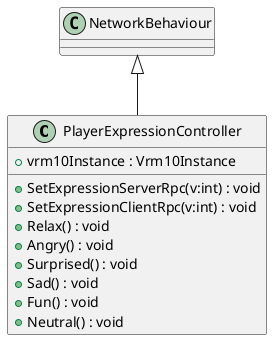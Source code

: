 @startuml
class PlayerExpressionController {
    + vrm10Instance : Vrm10Instance
    + SetExpressionServerRpc(v:int) : void
    + SetExpressionClientRpc(v:int) : void
    + Relax() : void
    + Angry() : void
    + Surprised() : void
    + Sad() : void
    + Fun() : void
    + Neutral() : void
}
NetworkBehaviour <|-- PlayerExpressionController
@enduml
